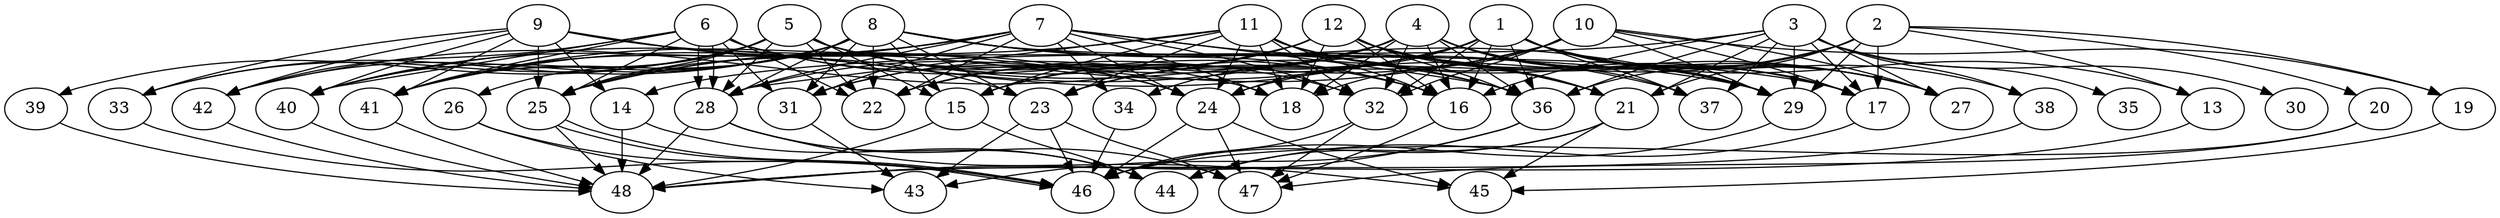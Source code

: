 // DAG (tier=3-complex, mode=data, n=48, ccr=0.547, fat=0.858, density=0.640, regular=0.342, jump=0.226, mindata=4194304, maxdata=33554432)
// DAG automatically generated by daggen at Sun Aug 24 16:33:35 2025
// /home/ermia/Project/Environments/daggen/bin/daggen --dot --ccr 0.547 --fat 0.858 --regular 0.342 --density 0.640 --jump 0.226 --mindata 4194304 --maxdata 33554432 -n 48 
digraph G {
  1 [size="10968901053578440704", alpha="0.19", expect_size="5484450526789220352"]
  1 -> 13 [size ="6143412537393152"]
  1 -> 15 [size ="6143412537393152"]
  1 -> 16 [size ="6143412537393152"]
  1 -> 17 [size ="6143412537393152"]
  1 -> 23 [size ="6143412537393152"]
  1 -> 24 [size ="6143412537393152"]
  1 -> 25 [size ="6143412537393152"]
  1 -> 27 [size ="6143412537393152"]
  1 -> 29 [size ="6143412537393152"]
  1 -> 31 [size ="6143412537393152"]
  1 -> 32 [size ="6143412537393152"]
  1 -> 36 [size ="6143412537393152"]
  1 -> 37 [size ="6143412537393152"]
  1 -> 38 [size ="6143412537393152"]
  1 -> 40 [size ="6143412537393152"]
  2 [size="215312525775895808", alpha="0.11", expect_size="107656262887947904"]
  2 -> 13 [size ="4651947873271808"]
  2 -> 17 [size ="4651947873271808"]
  2 -> 19 [size ="4651947873271808"]
  2 -> 20 [size ="4651947873271808"]
  2 -> 21 [size ="4651947873271808"]
  2 -> 24 [size ="4651947873271808"]
  2 -> 29 [size ="4651947873271808"]
  2 -> 36 [size ="4651947873271808"]
  3 [size="1097043051512425344", alpha="0.20", expect_size="548521525756212672"]
  3 -> 14 [size ="696035361947648"]
  3 -> 16 [size ="696035361947648"]
  3 -> 17 [size ="696035361947648"]
  3 -> 21 [size ="696035361947648"]
  3 -> 27 [size ="696035361947648"]
  3 -> 29 [size ="696035361947648"]
  3 -> 30 [size ="696035361947648"]
  3 -> 35 [size ="696035361947648"]
  3 -> 36 [size ="696035361947648"]
  3 -> 37 [size ="696035361947648"]
  3 -> 38 [size ="696035361947648"]
  4 [size="127276236816143968", alpha="0.01", expect_size="63638118408071984"]
  4 -> 16 [size ="4422537228320768"]
  4 -> 17 [size ="4422537228320768"]
  4 -> 18 [size ="4422537228320768"]
  4 -> 22 [size ="4422537228320768"]
  4 -> 27 [size ="4422537228320768"]
  4 -> 28 [size ="4422537228320768"]
  4 -> 29 [size ="4422537228320768"]
  4 -> 32 [size ="4422537228320768"]
  4 -> 34 [size ="4422537228320768"]
  4 -> 36 [size ="4422537228320768"]
  4 -> 37 [size ="4422537228320768"]
  4 -> 41 [size ="4422537228320768"]
  5 [size="26572506989468944", alpha="0.15", expect_size="13286253494734472"]
  5 -> 15 [size ="1023899265400832"]
  5 -> 22 [size ="1023899265400832"]
  5 -> 24 [size ="1023899265400832"]
  5 -> 25 [size ="1023899265400832"]
  5 -> 26 [size ="1023899265400832"]
  5 -> 28 [size ="1023899265400832"]
  5 -> 32 [size ="1023899265400832"]
  5 -> 33 [size ="1023899265400832"]
  5 -> 36 [size ="1023899265400832"]
  5 -> 37 [size ="1023899265400832"]
  5 -> 39 [size ="1023899265400832"]
  5 -> 41 [size ="1023899265400832"]
  6 [size="25216981743090855936", alpha="0.14", expect_size="12608490871545427968"]
  6 -> 16 [size ="7969141394767872"]
  6 -> 18 [size ="7969141394767872"]
  6 -> 22 [size ="7969141394767872"]
  6 -> 25 [size ="7969141394767872"]
  6 -> 28 [size ="7969141394767872"]
  6 -> 28 [size ="7969141394767872"]
  6 -> 31 [size ="7969141394767872"]
  6 -> 40 [size ="7969141394767872"]
  6 -> 41 [size ="7969141394767872"]
  6 -> 42 [size ="7969141394767872"]
  7 [size="514127677617919104", alpha="0.16", expect_size="257063838808959552"]
  7 -> 18 [size ="664461639680000"]
  7 -> 21 [size ="664461639680000"]
  7 -> 22 [size ="664461639680000"]
  7 -> 24 [size ="664461639680000"]
  7 -> 25 [size ="664461639680000"]
  7 -> 28 [size ="664461639680000"]
  7 -> 31 [size ="664461639680000"]
  7 -> 32 [size ="664461639680000"]
  7 -> 34 [size ="664461639680000"]
  7 -> 36 [size ="664461639680000"]
  7 -> 40 [size ="664461639680000"]
  7 -> 41 [size ="664461639680000"]
  8 [size="1451088699502398275584", alpha="0.01", expect_size="725544349751199137792"]
  8 -> 15 [size ="1025382639730688"]
  8 -> 16 [size ="1025382639730688"]
  8 -> 17 [size ="1025382639730688"]
  8 -> 21 [size ="1025382639730688"]
  8 -> 22 [size ="1025382639730688"]
  8 -> 23 [size ="1025382639730688"]
  8 -> 25 [size ="1025382639730688"]
  8 -> 28 [size ="1025382639730688"]
  8 -> 29 [size ="1025382639730688"]
  8 -> 31 [size ="1025382639730688"]
  8 -> 33 [size ="1025382639730688"]
  8 -> 36 [size ="1025382639730688"]
  8 -> 40 [size ="1025382639730688"]
  8 -> 41 [size ="1025382639730688"]
  8 -> 42 [size ="1025382639730688"]
  9 [size="13329206389022664", alpha="0.14", expect_size="6664603194511332"]
  9 -> 14 [size ="215458242363392"]
  9 -> 23 [size ="215458242363392"]
  9 -> 24 [size ="215458242363392"]
  9 -> 25 [size ="215458242363392"]
  9 -> 29 [size ="215458242363392"]
  9 -> 33 [size ="215458242363392"]
  9 -> 40 [size ="215458242363392"]
  9 -> 41 [size ="215458242363392"]
  9 -> 42 [size ="215458242363392"]
  10 [size="12400973110345189031936", alpha="0.16", expect_size="6200486555172594515968"]
  10 -> 17 [size ="4286082216624128"]
  10 -> 18 [size ="4286082216624128"]
  10 -> 19 [size ="4286082216624128"]
  10 -> 22 [size ="4286082216624128"]
  10 -> 23 [size ="4286082216624128"]
  10 -> 25 [size ="4286082216624128"]
  10 -> 27 [size ="4286082216624128"]
  10 -> 29 [size ="4286082216624128"]
  10 -> 32 [size ="4286082216624128"]
  11 [size="186661635930277472", alpha="0.08", expect_size="93330817965138736"]
  11 -> 15 [size ="5409863840563200"]
  11 -> 16 [size ="5409863840563200"]
  11 -> 17 [size ="5409863840563200"]
  11 -> 18 [size ="5409863840563200"]
  11 -> 21 [size ="5409863840563200"]
  11 -> 23 [size ="5409863840563200"]
  11 -> 24 [size ="5409863840563200"]
  11 -> 27 [size ="5409863840563200"]
  11 -> 28 [size ="5409863840563200"]
  11 -> 32 [size ="5409863840563200"]
  11 -> 41 [size ="5409863840563200"]
  12 [size="54567511082237168", alpha="0.02", expect_size="27283755541118584"]
  12 -> 15 [size ="6720251576188928"]
  12 -> 16 [size ="6720251576188928"]
  12 -> 17 [size ="6720251576188928"]
  12 -> 18 [size ="6720251576188928"]
  12 -> 21 [size ="6720251576188928"]
  12 -> 22 [size ="6720251576188928"]
  12 -> 27 [size ="6720251576188928"]
  12 -> 29 [size ="6720251576188928"]
  12 -> 31 [size ="6720251576188928"]
  12 -> 36 [size ="6720251576188928"]
  12 -> 42 [size ="6720251576188928"]
  13 [size="1366544603594833920", alpha="0.05", expect_size="683272301797416960"]
  13 -> 48 [size ="1494590771167232"]
  14 [size="28521121384432424", alpha="0.07", expect_size="14260560692216212"]
  14 -> 44 [size ="776964415684608"]
  14 -> 48 [size ="776964415684608"]
  15 [size="13522750686351383855104", alpha="0.18", expect_size="6761375343175691927552"]
  15 -> 44 [size ="4540810183835648"]
  15 -> 48 [size ="4540810183835648"]
  16 [size="46984239391009240", alpha="0.09", expect_size="23492119695504620"]
  16 -> 47 [size ="2001345003388928"]
  17 [size="1400501113499286503424", alpha="0.18", expect_size="700250556749643251712"]
  17 -> 44 [size ="1001410850193408"]
  18 [size="26336098280548016", alpha="0.19", expect_size="13168049140274008"]
  19 [size="26920245058145844461568", alpha="0.14", expect_size="13460122529072922230784"]
  19 -> 45 [size ="7185814354132992"]
  20 [size="6928336397061022810112", alpha="0.17", expect_size="3464168198530511405056"]
  20 -> 46 [size ="2907430203686912"]
  20 -> 47 [size ="2907430203686912"]
  21 [size="6883184410413919", alpha="0.04", expect_size="3441592205206959"]
  21 -> 44 [size ="154384780492800"]
  21 -> 45 [size ="154384780492800"]
  21 -> 46 [size ="154384780492800"]
  22 [size="5962954210485295", alpha="0.17", expect_size="2981477105242647"]
  23 [size="359826622100639232", alpha="0.06", expect_size="179913311050319616"]
  23 -> 43 [size ="7256697420644352"]
  23 -> 46 [size ="7256697420644352"]
  23 -> 47 [size ="7256697420644352"]
  24 [size="107194619608805933056", alpha="0.05", expect_size="53597309804402966528"]
  24 -> 45 [size ="180525536903168"]
  24 -> 46 [size ="180525536903168"]
  24 -> 47 [size ="180525536903168"]
  25 [size="231096611043992192", alpha="0.17", expect_size="115548305521996096"]
  25 -> 46 [size ="4153258549444608"]
  25 -> 46 [size ="4153258549444608"]
  25 -> 48 [size ="4153258549444608"]
  26 [size="1598762999676839919616", alpha="0.03", expect_size="799381499838419959808"]
  26 -> 43 [size ="1093820468953088"]
  26 -> 46 [size ="1093820468953088"]
  27 [size="27410206953847068", alpha="0.17", expect_size="13705103476923534"]
  28 [size="376139920181812928", alpha="0.19", expect_size="188069960090906464"]
  28 -> 44 [size ="8316727435722752"]
  28 -> 45 [size ="8316727435722752"]
  28 -> 47 [size ="8316727435722752"]
  28 -> 48 [size ="8316727435722752"]
  29 [size="74809450215357264", alpha="0.10", expect_size="37404725107678632"]
  29 -> 46 [size ="1464954834124800"]
  30 [size="289360660090258496", alpha="0.13", expect_size="144680330045129248"]
  31 [size="29517123925311488", alpha="0.10", expect_size="14758561962655744"]
  31 -> 43 [size ="2542070883418112"]
  32 [size="18972430849355613732864", alpha="0.08", expect_size="9486215424677806866432"]
  32 -> 46 [size ="5690782308630528"]
  32 -> 47 [size ="5690782308630528"]
  33 [size="8137698231843809280", alpha="0.15", expect_size="4068849115921904640"]
  33 -> 46 [size ="2932471205199872"]
  34 [size="16624672463691265867776", alpha="0.02", expect_size="8312336231845632933888"]
  34 -> 46 [size ="5211051742199808"]
  35 [size="920308711353720242176", alpha="0.03", expect_size="460154355676860121088"]
  36 [size="4475184076878845575168", alpha="0.15", expect_size="2237592038439422787584"]
  36 -> 43 [size ="2172520698478592"]
  36 -> 48 [size ="2172520698478592"]
  37 [size="44299009735274184", alpha="0.03", expect_size="22149504867637092"]
  38 [size="36740587071834423296000", alpha="0.09", expect_size="18370293535917211648000"]
  38 -> 48 [size ="8841393392844800"]
  39 [size="10524514503739911962624", alpha="0.07", expect_size="5262257251869955981312"]
  39 -> 48 [size ="3842005960491008"]
  40 [size="5361403855962124582912", alpha="0.19", expect_size="2680701927981062291456"]
  40 -> 48 [size ="2450618279002112"]
  41 [size="8744179049371078230016", alpha="0.06", expect_size="4372089524685539115008"]
  41 -> 48 [size ="3395491765157888"]
  42 [size="10851170399864806", alpha="0.05", expect_size="5425585199932403"]
  42 -> 48 [size ="252281144475648"]
  43 [size="2186280116881884160", alpha="0.16", expect_size="1093140058440942080"]
  44 [size="269228310893058464", alpha="0.06", expect_size="134614155446529232"]
  45 [size="278940931399637088", alpha="0.15", expect_size="139470465699818544"]
  46 [size="1585105413418041344", alpha="0.18", expect_size="792552706709020672"]
  47 [size="309305849242662336", alpha="0.11", expect_size="154652924621331168"]
  48 [size="62300801230479664", alpha="0.07", expect_size="31150400615239832"]
}